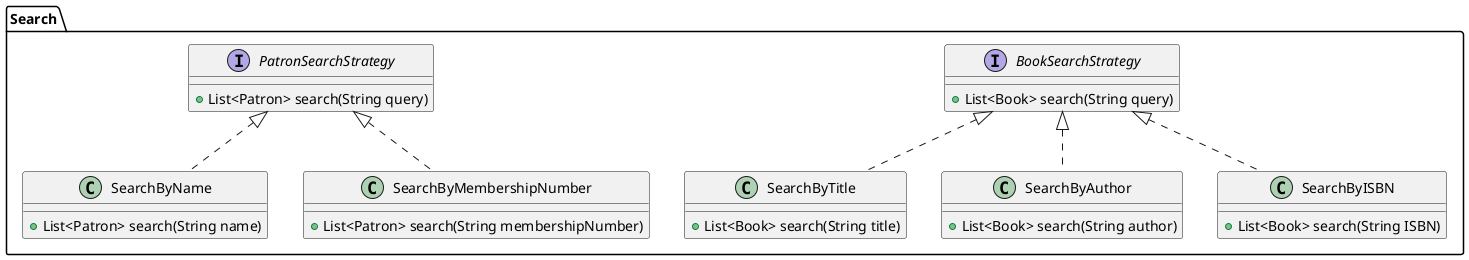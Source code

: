 @startuml Search
package "Search" {
    interface BookSearchStrategy {
        +List<Book> search(String query)
    }

    class SearchByTitle implements BookSearchStrategy {
        +List<Book> search(String title)
    }

    class SearchByAuthor implements BookSearchStrategy {
        +List<Book> search(String author)
    }

    class SearchByISBN implements BookSearchStrategy {
        +List<Book> search(String ISBN)
    }

    interface PatronSearchStrategy {
        +List<Patron> search(String query)
    }

    class SearchByName implements PatronSearchStrategy {
        +List<Patron> search(String name)
    }

    class SearchByMembershipNumber implements PatronSearchStrategy {
        +List<Patron> search(String membershipNumber)
    }
}
@enduml

